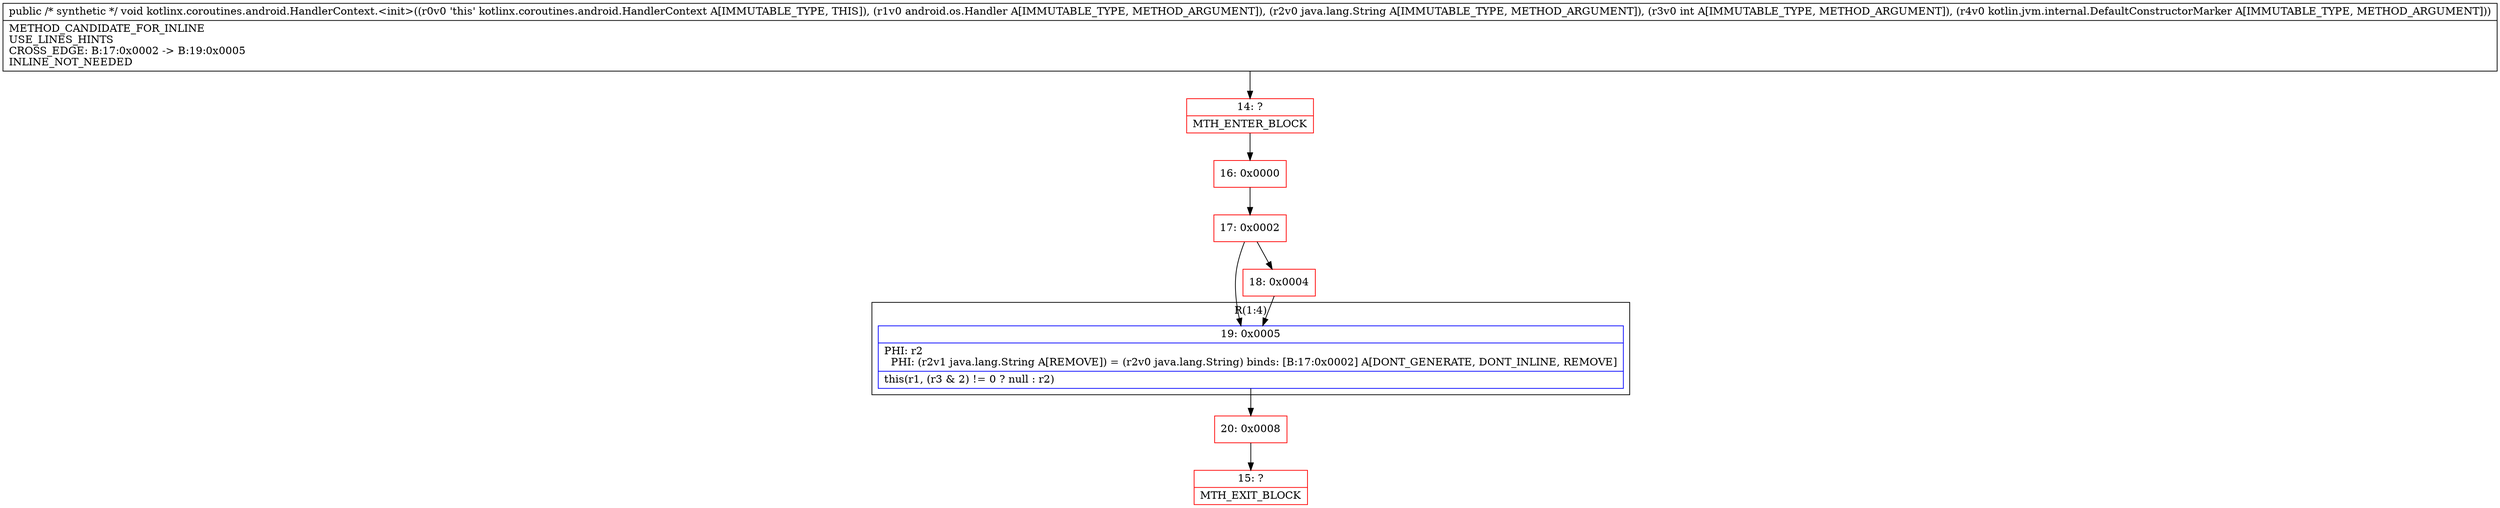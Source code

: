 digraph "CFG forkotlinx.coroutines.android.HandlerContext.\<init\>(Landroid\/os\/Handler;Ljava\/lang\/String;ILkotlin\/jvm\/internal\/DefaultConstructorMarker;)V" {
subgraph cluster_Region_321713473 {
label = "R(1:4)";
node [shape=record,color=blue];
Node_19 [shape=record,label="{19\:\ 0x0005|PHI: r2 \l  PHI: (r2v1 java.lang.String A[REMOVE]) = (r2v0 java.lang.String) binds: [B:17:0x0002] A[DONT_GENERATE, DONT_INLINE, REMOVE]\l|this(r1, (r3 & 2) != 0 ? null : r2)\l}"];
}
Node_14 [shape=record,color=red,label="{14\:\ ?|MTH_ENTER_BLOCK\l}"];
Node_16 [shape=record,color=red,label="{16\:\ 0x0000}"];
Node_17 [shape=record,color=red,label="{17\:\ 0x0002}"];
Node_18 [shape=record,color=red,label="{18\:\ 0x0004}"];
Node_20 [shape=record,color=red,label="{20\:\ 0x0008}"];
Node_15 [shape=record,color=red,label="{15\:\ ?|MTH_EXIT_BLOCK\l}"];
MethodNode[shape=record,label="{public \/* synthetic *\/ void kotlinx.coroutines.android.HandlerContext.\<init\>((r0v0 'this' kotlinx.coroutines.android.HandlerContext A[IMMUTABLE_TYPE, THIS]), (r1v0 android.os.Handler A[IMMUTABLE_TYPE, METHOD_ARGUMENT]), (r2v0 java.lang.String A[IMMUTABLE_TYPE, METHOD_ARGUMENT]), (r3v0 int A[IMMUTABLE_TYPE, METHOD_ARGUMENT]), (r4v0 kotlin.jvm.internal.DefaultConstructorMarker A[IMMUTABLE_TYPE, METHOD_ARGUMENT]))  | METHOD_CANDIDATE_FOR_INLINE\lUSE_LINES_HINTS\lCROSS_EDGE: B:17:0x0002 \-\> B:19:0x0005\lINLINE_NOT_NEEDED\l}"];
MethodNode -> Node_14;Node_19 -> Node_20;
Node_14 -> Node_16;
Node_16 -> Node_17;
Node_17 -> Node_18;
Node_17 -> Node_19;
Node_18 -> Node_19;
Node_20 -> Node_15;
}

